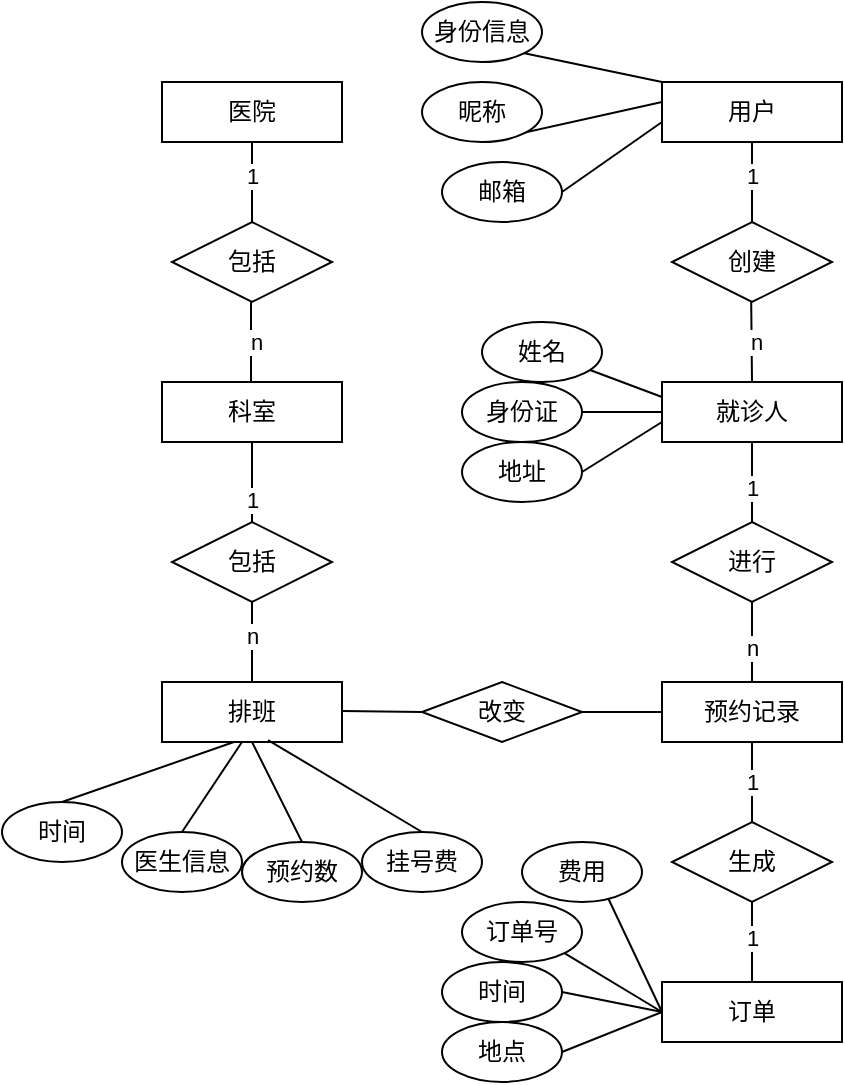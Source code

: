 <mxfile version="21.3.2" type="github">
  <diagram id="R2lEEEUBdFMjLlhIrx00" name="Page-1">
    <mxGraphModel dx="1159" dy="880" grid="0" gridSize="10" guides="1" tooltips="1" connect="1" arrows="1" fold="1" page="1" pageScale="1" pageWidth="850" pageHeight="1100" math="0" shadow="0" extFonts="Permanent Marker^https://fonts.googleapis.com/css?family=Permanent+Marker">
      <root>
        <mxCell id="0" />
        <mxCell id="1" parent="0" />
        <mxCell id="BuVAnKbiThBWOEjmwotV-1" value="医院" style="rounded=0;whiteSpace=wrap;html=1;" vertex="1" parent="1">
          <mxGeometry x="160" y="420" width="90" height="30" as="geometry" />
        </mxCell>
        <mxCell id="BuVAnKbiThBWOEjmwotV-2" value="科室" style="rounded=0;whiteSpace=wrap;html=1;" vertex="1" parent="1">
          <mxGeometry x="160" y="570" width="90" height="30" as="geometry" />
        </mxCell>
        <mxCell id="BuVAnKbiThBWOEjmwotV-3" value="" style="endArrow=none;html=1;rounded=0;exitX=0.5;exitY=0;exitDx=0;exitDy=0;" edge="1" parent="1">
          <mxGeometry width="50" height="50" relative="1" as="geometry">
            <mxPoint x="204.5" y="570" as="sourcePoint" />
            <mxPoint x="204.5" y="520" as="targetPoint" />
          </mxGeometry>
        </mxCell>
        <mxCell id="BuVAnKbiThBWOEjmwotV-20" value="n" style="edgeLabel;html=1;align=center;verticalAlign=middle;resizable=0;points=[];" vertex="1" connectable="0" parent="BuVAnKbiThBWOEjmwotV-3">
          <mxGeometry x="-0.48" y="-1" relative="1" as="geometry">
            <mxPoint x="1" y="-7" as="offset" />
          </mxGeometry>
        </mxCell>
        <mxCell id="BuVAnKbiThBWOEjmwotV-4" value="包括" style="rhombus;whiteSpace=wrap;html=1;" vertex="1" parent="1">
          <mxGeometry x="165" y="490" width="80" height="40" as="geometry" />
        </mxCell>
        <mxCell id="BuVAnKbiThBWOEjmwotV-5" value="" style="endArrow=none;html=1;rounded=0;entryX=0.5;entryY=1;entryDx=0;entryDy=0;exitX=0.5;exitY=0;exitDx=0;exitDy=0;" edge="1" parent="1" source="BuVAnKbiThBWOEjmwotV-4" target="BuVAnKbiThBWOEjmwotV-1">
          <mxGeometry width="50" height="50" relative="1" as="geometry">
            <mxPoint x="270" y="680" as="sourcePoint" />
            <mxPoint x="320" y="630" as="targetPoint" />
          </mxGeometry>
        </mxCell>
        <mxCell id="BuVAnKbiThBWOEjmwotV-16" value="1" style="edgeLabel;html=1;align=center;verticalAlign=middle;resizable=0;points=[];" vertex="1" connectable="0" parent="BuVAnKbiThBWOEjmwotV-5">
          <mxGeometry x="0.44" y="-1" relative="1" as="geometry">
            <mxPoint x="-1" y="6" as="offset" />
          </mxGeometry>
        </mxCell>
        <mxCell id="BuVAnKbiThBWOEjmwotV-6" value="排班" style="rounded=0;whiteSpace=wrap;html=1;" vertex="1" parent="1">
          <mxGeometry x="160" y="720" width="90" height="30" as="geometry" />
        </mxCell>
        <mxCell id="BuVAnKbiThBWOEjmwotV-11" value="用户" style="rounded=0;whiteSpace=wrap;html=1;" vertex="1" parent="1">
          <mxGeometry x="410" y="420" width="90" height="30" as="geometry" />
        </mxCell>
        <mxCell id="BuVAnKbiThBWOEjmwotV-12" value="就诊人" style="rounded=0;whiteSpace=wrap;html=1;" vertex="1" parent="1">
          <mxGeometry x="410" y="570" width="90" height="30" as="geometry" />
        </mxCell>
        <mxCell id="BuVAnKbiThBWOEjmwotV-13" value="" style="endArrow=none;html=1;rounded=0;exitX=0.5;exitY=0;exitDx=0;exitDy=0;" edge="1" parent="1" source="BuVAnKbiThBWOEjmwotV-6" target="BuVAnKbiThBWOEjmwotV-14">
          <mxGeometry width="50" height="50" relative="1" as="geometry">
            <mxPoint x="205" y="700" as="sourcePoint" />
            <mxPoint x="205" y="580" as="targetPoint" />
          </mxGeometry>
        </mxCell>
        <mxCell id="BuVAnKbiThBWOEjmwotV-18" value="n" style="edgeLabel;html=1;align=center;verticalAlign=middle;resizable=0;points=[];" vertex="1" connectable="0" parent="BuVAnKbiThBWOEjmwotV-13">
          <mxGeometry x="0.44" y="1" relative="1" as="geometry">
            <mxPoint x="1" y="6" as="offset" />
          </mxGeometry>
        </mxCell>
        <mxCell id="BuVAnKbiThBWOEjmwotV-14" value="包括" style="rhombus;whiteSpace=wrap;html=1;" vertex="1" parent="1">
          <mxGeometry x="165" y="640" width="80" height="40" as="geometry" />
        </mxCell>
        <mxCell id="BuVAnKbiThBWOEjmwotV-15" value="" style="endArrow=none;html=1;rounded=0;entryX=0.5;entryY=1;entryDx=0;entryDy=0;exitX=0.5;exitY=0;exitDx=0;exitDy=0;" edge="1" parent="1" source="BuVAnKbiThBWOEjmwotV-14" target="BuVAnKbiThBWOEjmwotV-2">
          <mxGeometry width="50" height="50" relative="1" as="geometry">
            <mxPoint x="270" y="810" as="sourcePoint" />
            <mxPoint x="205" y="580" as="targetPoint" />
          </mxGeometry>
        </mxCell>
        <mxCell id="BuVAnKbiThBWOEjmwotV-17" value="1" style="edgeLabel;html=1;align=center;verticalAlign=middle;resizable=0;points=[];" vertex="1" connectable="0" parent="BuVAnKbiThBWOEjmwotV-15">
          <mxGeometry x="-0.44" relative="1" as="geometry">
            <mxPoint as="offset" />
          </mxGeometry>
        </mxCell>
        <mxCell id="BuVAnKbiThBWOEjmwotV-23" value="" style="endArrow=none;html=1;rounded=0;exitX=0.5;exitY=0;exitDx=0;exitDy=0;" edge="1" parent="1" source="BuVAnKbiThBWOEjmwotV-12">
          <mxGeometry width="50" height="50" relative="1" as="geometry">
            <mxPoint x="454.5" y="570" as="sourcePoint" />
            <mxPoint x="454.5" y="520" as="targetPoint" />
          </mxGeometry>
        </mxCell>
        <mxCell id="BuVAnKbiThBWOEjmwotV-24" value="n" style="edgeLabel;html=1;align=center;verticalAlign=middle;resizable=0;points=[];" vertex="1" connectable="0" parent="BuVAnKbiThBWOEjmwotV-23">
          <mxGeometry x="-0.48" y="-1" relative="1" as="geometry">
            <mxPoint x="1" y="-7" as="offset" />
          </mxGeometry>
        </mxCell>
        <mxCell id="BuVAnKbiThBWOEjmwotV-25" value="创建" style="rhombus;whiteSpace=wrap;html=1;" vertex="1" parent="1">
          <mxGeometry x="415" y="490" width="80" height="40" as="geometry" />
        </mxCell>
        <mxCell id="BuVAnKbiThBWOEjmwotV-26" value="" style="endArrow=none;html=1;rounded=0;entryX=0.5;entryY=1;entryDx=0;entryDy=0;exitX=0.5;exitY=0;exitDx=0;exitDy=0;" edge="1" parent="1" source="BuVAnKbiThBWOEjmwotV-25" target="BuVAnKbiThBWOEjmwotV-11">
          <mxGeometry width="50" height="50" relative="1" as="geometry">
            <mxPoint x="520" y="680" as="sourcePoint" />
            <mxPoint x="455" y="450" as="targetPoint" />
          </mxGeometry>
        </mxCell>
        <mxCell id="BuVAnKbiThBWOEjmwotV-27" value="1" style="edgeLabel;html=1;align=center;verticalAlign=middle;resizable=0;points=[];" vertex="1" connectable="0" parent="BuVAnKbiThBWOEjmwotV-26">
          <mxGeometry x="0.44" y="-1" relative="1" as="geometry">
            <mxPoint x="-1" y="6" as="offset" />
          </mxGeometry>
        </mxCell>
        <mxCell id="BuVAnKbiThBWOEjmwotV-29" value="预约记录" style="rounded=0;whiteSpace=wrap;html=1;" vertex="1" parent="1">
          <mxGeometry x="410" y="720" width="90" height="30" as="geometry" />
        </mxCell>
        <mxCell id="BuVAnKbiThBWOEjmwotV-30" value="" style="endArrow=none;html=1;rounded=0;exitX=0.5;exitY=0;exitDx=0;exitDy=0;" edge="1" parent="1" source="BuVAnKbiThBWOEjmwotV-29" target="BuVAnKbiThBWOEjmwotV-31">
          <mxGeometry width="50" height="50" relative="1" as="geometry">
            <mxPoint x="520" y="800" as="sourcePoint" />
            <mxPoint x="455" y="570" as="targetPoint" />
          </mxGeometry>
        </mxCell>
        <mxCell id="BuVAnKbiThBWOEjmwotV-46" value="n" style="edgeLabel;html=1;align=center;verticalAlign=middle;resizable=0;points=[];" vertex="1" connectable="0" parent="BuVAnKbiThBWOEjmwotV-30">
          <mxGeometry x="-0.44" y="-2" relative="1" as="geometry">
            <mxPoint x="-2" y="-6" as="offset" />
          </mxGeometry>
        </mxCell>
        <mxCell id="BuVAnKbiThBWOEjmwotV-31" value="进行" style="rhombus;whiteSpace=wrap;html=1;" vertex="1" parent="1">
          <mxGeometry x="415" y="640" width="80" height="40" as="geometry" />
        </mxCell>
        <mxCell id="BuVAnKbiThBWOEjmwotV-32" value="" style="endArrow=none;html=1;rounded=0;exitX=0.5;exitY=0;exitDx=0;exitDy=0;" edge="1" parent="1" source="BuVAnKbiThBWOEjmwotV-31">
          <mxGeometry width="50" height="50" relative="1" as="geometry">
            <mxPoint x="520" y="800" as="sourcePoint" />
            <mxPoint x="455" y="600" as="targetPoint" />
          </mxGeometry>
        </mxCell>
        <mxCell id="BuVAnKbiThBWOEjmwotV-44" value="1" style="edgeLabel;html=1;align=center;verticalAlign=middle;resizable=0;points=[];" vertex="1" connectable="0" parent="BuVAnKbiThBWOEjmwotV-32">
          <mxGeometry x="-0.48" y="2" relative="1" as="geometry">
            <mxPoint x="2" y="-7" as="offset" />
          </mxGeometry>
        </mxCell>
        <mxCell id="BuVAnKbiThBWOEjmwotV-35" value="订单" style="rounded=0;whiteSpace=wrap;html=1;" vertex="1" parent="1">
          <mxGeometry x="410" y="870" width="90" height="30" as="geometry" />
        </mxCell>
        <mxCell id="BuVAnKbiThBWOEjmwotV-36" value="" style="endArrow=none;html=1;rounded=0;exitX=0.5;exitY=0;exitDx=0;exitDy=0;" edge="1" parent="1" source="BuVAnKbiThBWOEjmwotV-35" target="BuVAnKbiThBWOEjmwotV-37">
          <mxGeometry width="50" height="50" relative="1" as="geometry">
            <mxPoint x="520" y="950" as="sourcePoint" />
            <mxPoint x="455" y="720" as="targetPoint" />
          </mxGeometry>
        </mxCell>
        <mxCell id="BuVAnKbiThBWOEjmwotV-42" value="1" style="edgeLabel;html=1;align=center;verticalAlign=middle;resizable=0;points=[];" vertex="1" connectable="0" parent="BuVAnKbiThBWOEjmwotV-36">
          <mxGeometry x="0.48" y="1" relative="1" as="geometry">
            <mxPoint x="1" y="7" as="offset" />
          </mxGeometry>
        </mxCell>
        <mxCell id="BuVAnKbiThBWOEjmwotV-37" value="生成" style="rhombus;whiteSpace=wrap;html=1;" vertex="1" parent="1">
          <mxGeometry x="415" y="790" width="80" height="40" as="geometry" />
        </mxCell>
        <mxCell id="BuVAnKbiThBWOEjmwotV-38" value="" style="endArrow=none;html=1;rounded=0;exitX=0.5;exitY=0;exitDx=0;exitDy=0;" edge="1" parent="1" source="BuVAnKbiThBWOEjmwotV-37">
          <mxGeometry width="50" height="50" relative="1" as="geometry">
            <mxPoint x="520" y="950" as="sourcePoint" />
            <mxPoint x="455" y="750" as="targetPoint" />
          </mxGeometry>
        </mxCell>
        <mxCell id="BuVAnKbiThBWOEjmwotV-40" value="1" style="edgeLabel;html=1;align=center;verticalAlign=middle;resizable=0;points=[];" vertex="1" connectable="0" parent="BuVAnKbiThBWOEjmwotV-38">
          <mxGeometry x="0.5" relative="1" as="geometry">
            <mxPoint y="10" as="offset" />
          </mxGeometry>
        </mxCell>
        <mxCell id="BuVAnKbiThBWOEjmwotV-49" value="" style="endArrow=none;html=1;rounded=0;entryX=0.4;entryY=1;entryDx=0;entryDy=0;entryPerimeter=0;exitX=0.5;exitY=0;exitDx=0;exitDy=0;" edge="1" parent="1" source="BuVAnKbiThBWOEjmwotV-50" target="BuVAnKbiThBWOEjmwotV-6">
          <mxGeometry width="50" height="50" relative="1" as="geometry">
            <mxPoint x="140" y="790" as="sourcePoint" />
            <mxPoint x="170" y="770" as="targetPoint" />
          </mxGeometry>
        </mxCell>
        <mxCell id="BuVAnKbiThBWOEjmwotV-50" value="时间" style="ellipse;whiteSpace=wrap;html=1;" vertex="1" parent="1">
          <mxGeometry x="80" y="780" width="60" height="30" as="geometry" />
        </mxCell>
        <mxCell id="BuVAnKbiThBWOEjmwotV-51" value="" style="endArrow=none;html=1;rounded=0;exitX=0.5;exitY=0;exitDx=0;exitDy=0;" edge="1" parent="1" source="BuVAnKbiThBWOEjmwotV-52">
          <mxGeometry width="50" height="50" relative="1" as="geometry">
            <mxPoint x="190" y="800" as="sourcePoint" />
            <mxPoint x="200" y="750" as="targetPoint" />
          </mxGeometry>
        </mxCell>
        <mxCell id="BuVAnKbiThBWOEjmwotV-52" value="医生信息" style="ellipse;whiteSpace=wrap;html=1;" vertex="1" parent="1">
          <mxGeometry x="140" y="795" width="60" height="30" as="geometry" />
        </mxCell>
        <mxCell id="BuVAnKbiThBWOEjmwotV-53" value="" style="endArrow=none;html=1;rounded=0;entryX=0.5;entryY=1;entryDx=0;entryDy=0;exitX=0.5;exitY=0;exitDx=0;exitDy=0;" edge="1" parent="1" source="BuVAnKbiThBWOEjmwotV-54" target="BuVAnKbiThBWOEjmwotV-6">
          <mxGeometry width="50" height="50" relative="1" as="geometry">
            <mxPoint x="240" y="800" as="sourcePoint" />
            <mxPoint x="280" y="770" as="targetPoint" />
          </mxGeometry>
        </mxCell>
        <mxCell id="BuVAnKbiThBWOEjmwotV-54" value="预约数" style="ellipse;whiteSpace=wrap;html=1;" vertex="1" parent="1">
          <mxGeometry x="200" y="800" width="60" height="30" as="geometry" />
        </mxCell>
        <mxCell id="BuVAnKbiThBWOEjmwotV-56" value="" style="endArrow=none;html=1;rounded=0;entryX=0.589;entryY=0.967;entryDx=0;entryDy=0;entryPerimeter=0;exitX=0.5;exitY=0;exitDx=0;exitDy=0;" edge="1" parent="1" source="BuVAnKbiThBWOEjmwotV-57" target="BuVAnKbiThBWOEjmwotV-6">
          <mxGeometry width="50" height="50" relative="1" as="geometry">
            <mxPoint x="280" y="790" as="sourcePoint" />
            <mxPoint x="330" y="760" as="targetPoint" />
          </mxGeometry>
        </mxCell>
        <mxCell id="BuVAnKbiThBWOEjmwotV-57" value="挂号费" style="ellipse;whiteSpace=wrap;html=1;" vertex="1" parent="1">
          <mxGeometry x="260" y="795" width="60" height="30" as="geometry" />
        </mxCell>
        <mxCell id="BuVAnKbiThBWOEjmwotV-58" value="" style="endArrow=none;html=1;rounded=0;exitX=0.5;exitY=1;exitDx=0;exitDy=0;" edge="1" parent="1" source="BuVAnKbiThBWOEjmwotV-68">
          <mxGeometry width="50" height="50" relative="1" as="geometry">
            <mxPoint x="490" y="380" as="sourcePoint" />
            <mxPoint x="410" y="430" as="targetPoint" />
            <Array as="points" />
          </mxGeometry>
        </mxCell>
        <mxCell id="BuVAnKbiThBWOEjmwotV-62" value="" style="endArrow=none;html=1;rounded=0;exitX=0;exitY=0.25;exitDx=0;exitDy=0;" edge="1" parent="1" source="BuVAnKbiThBWOEjmwotV-12" target="BuVAnKbiThBWOEjmwotV-63">
          <mxGeometry width="50" height="50" relative="1" as="geometry">
            <mxPoint x="330" y="570" as="sourcePoint" />
            <mxPoint x="370" y="550" as="targetPoint" />
          </mxGeometry>
        </mxCell>
        <mxCell id="BuVAnKbiThBWOEjmwotV-63" value="姓名" style="ellipse;whiteSpace=wrap;html=1;" vertex="1" parent="1">
          <mxGeometry x="320" y="540" width="60" height="30" as="geometry" />
        </mxCell>
        <mxCell id="BuVAnKbiThBWOEjmwotV-64" value="" style="endArrow=none;html=1;rounded=0;entryX=0;entryY=0.5;entryDx=0;entryDy=0;exitX=1;exitY=0.5;exitDx=0;exitDy=0;" edge="1" parent="1" source="BuVAnKbiThBWOEjmwotV-65" target="BuVAnKbiThBWOEjmwotV-12">
          <mxGeometry width="50" height="50" relative="1" as="geometry">
            <mxPoint x="370" y="600" as="sourcePoint" />
            <mxPoint x="400" y="590" as="targetPoint" />
          </mxGeometry>
        </mxCell>
        <mxCell id="BuVAnKbiThBWOEjmwotV-65" value="身份证" style="ellipse;whiteSpace=wrap;html=1;" vertex="1" parent="1">
          <mxGeometry x="310" y="570" width="60" height="30" as="geometry" />
        </mxCell>
        <mxCell id="BuVAnKbiThBWOEjmwotV-66" value="" style="endArrow=none;html=1;rounded=0;exitX=1;exitY=0.5;exitDx=0;exitDy=0;" edge="1" parent="1" source="BuVAnKbiThBWOEjmwotV-67">
          <mxGeometry width="50" height="50" relative="1" as="geometry">
            <mxPoint x="370" y="620" as="sourcePoint" />
            <mxPoint x="410" y="590" as="targetPoint" />
          </mxGeometry>
        </mxCell>
        <mxCell id="BuVAnKbiThBWOEjmwotV-67" value="地址" style="ellipse;whiteSpace=wrap;html=1;" vertex="1" parent="1">
          <mxGeometry x="310" y="600" width="60" height="30" as="geometry" />
        </mxCell>
        <mxCell id="BuVAnKbiThBWOEjmwotV-68" value="昵称" style="ellipse;whiteSpace=wrap;html=1;" vertex="1" parent="1">
          <mxGeometry x="290" y="420" width="60" height="30" as="geometry" />
        </mxCell>
        <mxCell id="BuVAnKbiThBWOEjmwotV-69" value="" style="endArrow=none;html=1;rounded=0;entryX=1;entryY=0.5;entryDx=0;entryDy=0;" edge="1" parent="1" target="BuVAnKbiThBWOEjmwotV-70">
          <mxGeometry width="50" height="50" relative="1" as="geometry">
            <mxPoint x="410" y="440" as="sourcePoint" />
            <mxPoint x="440" y="370" as="targetPoint" />
          </mxGeometry>
        </mxCell>
        <mxCell id="BuVAnKbiThBWOEjmwotV-70" value="邮箱" style="ellipse;whiteSpace=wrap;html=1;" vertex="1" parent="1">
          <mxGeometry x="300" y="460" width="60" height="30" as="geometry" />
        </mxCell>
        <mxCell id="BuVAnKbiThBWOEjmwotV-71" value="" style="endArrow=none;html=1;rounded=0;entryX=1;entryY=1;entryDx=0;entryDy=0;exitX=0;exitY=0;exitDx=0;exitDy=0;" edge="1" parent="1" source="BuVAnKbiThBWOEjmwotV-11" target="BuVAnKbiThBWOEjmwotV-72">
          <mxGeometry width="50" height="50" relative="1" as="geometry">
            <mxPoint x="450" y="420" as="sourcePoint" />
            <mxPoint x="390" y="390" as="targetPoint" />
          </mxGeometry>
        </mxCell>
        <mxCell id="BuVAnKbiThBWOEjmwotV-72" value="身份信息" style="ellipse;whiteSpace=wrap;html=1;" vertex="1" parent="1">
          <mxGeometry x="290" y="380" width="60" height="30" as="geometry" />
        </mxCell>
        <mxCell id="BuVAnKbiThBWOEjmwotV-73" value="" style="endArrow=none;html=1;rounded=0;exitX=0;exitY=0.5;exitDx=0;exitDy=0;entryX=1;entryY=1;entryDx=0;entryDy=0;" edge="1" parent="1" source="BuVAnKbiThBWOEjmwotV-35" target="BuVAnKbiThBWOEjmwotV-75">
          <mxGeometry width="50" height="50" relative="1" as="geometry">
            <mxPoint x="500" y="890" as="sourcePoint" />
            <mxPoint x="360" y="860" as="targetPoint" />
          </mxGeometry>
        </mxCell>
        <mxCell id="BuVAnKbiThBWOEjmwotV-75" value="订单号" style="ellipse;whiteSpace=wrap;html=1;" vertex="1" parent="1">
          <mxGeometry x="310" y="830" width="60" height="30" as="geometry" />
        </mxCell>
        <mxCell id="BuVAnKbiThBWOEjmwotV-76" value="" style="endArrow=none;html=1;rounded=0;entryX=0;entryY=0.5;entryDx=0;entryDy=0;exitX=1;exitY=0.5;exitDx=0;exitDy=0;" edge="1" parent="1" source="BuVAnKbiThBWOEjmwotV-77" target="BuVAnKbiThBWOEjmwotV-35">
          <mxGeometry width="50" height="50" relative="1" as="geometry">
            <mxPoint x="360" y="880" as="sourcePoint" />
            <mxPoint x="360" y="890" as="targetPoint" />
          </mxGeometry>
        </mxCell>
        <mxCell id="BuVAnKbiThBWOEjmwotV-77" value="时间" style="ellipse;whiteSpace=wrap;html=1;" vertex="1" parent="1">
          <mxGeometry x="300" y="860" width="60" height="30" as="geometry" />
        </mxCell>
        <mxCell id="BuVAnKbiThBWOEjmwotV-78" value="" style="endArrow=none;html=1;rounded=0;entryX=0;entryY=0.5;entryDx=0;entryDy=0;exitX=1;exitY=0.5;exitDx=0;exitDy=0;" edge="1" parent="1" source="BuVAnKbiThBWOEjmwotV-80" target="BuVAnKbiThBWOEjmwotV-35">
          <mxGeometry width="50" height="50" relative="1" as="geometry">
            <mxPoint x="360" y="900" as="sourcePoint" />
            <mxPoint x="390" y="910" as="targetPoint" />
          </mxGeometry>
        </mxCell>
        <mxCell id="BuVAnKbiThBWOEjmwotV-80" value="地点" style="ellipse;whiteSpace=wrap;html=1;" vertex="1" parent="1">
          <mxGeometry x="300" y="890" width="60" height="30" as="geometry" />
        </mxCell>
        <mxCell id="BuVAnKbiThBWOEjmwotV-81" value="" style="endArrow=none;html=1;rounded=0;exitX=0;exitY=0.5;exitDx=0;exitDy=0;entryX=0.717;entryY=0.933;entryDx=0;entryDy=0;entryPerimeter=0;" edge="1" parent="1" source="BuVAnKbiThBWOEjmwotV-35" target="BuVAnKbiThBWOEjmwotV-82">
          <mxGeometry width="50" height="50" relative="1" as="geometry">
            <mxPoint x="400" y="890" as="sourcePoint" />
            <mxPoint x="400" y="830" as="targetPoint" />
          </mxGeometry>
        </mxCell>
        <mxCell id="BuVAnKbiThBWOEjmwotV-82" value="费用" style="ellipse;whiteSpace=wrap;html=1;" vertex="1" parent="1">
          <mxGeometry x="340" y="800" width="60" height="30" as="geometry" />
        </mxCell>
        <mxCell id="BuVAnKbiThBWOEjmwotV-83" value="" style="endArrow=none;html=1;rounded=0;entryX=0;entryY=0.5;entryDx=0;entryDy=0;" edge="1" parent="1" target="BuVAnKbiThBWOEjmwotV-84">
          <mxGeometry width="50" height="50" relative="1" as="geometry">
            <mxPoint x="250" y="734.5" as="sourcePoint" />
            <mxPoint x="300" y="735" as="targetPoint" />
          </mxGeometry>
        </mxCell>
        <mxCell id="BuVAnKbiThBWOEjmwotV-84" value="改变" style="rhombus;whiteSpace=wrap;html=1;" vertex="1" parent="1">
          <mxGeometry x="290" y="720" width="80" height="30" as="geometry" />
        </mxCell>
        <mxCell id="BuVAnKbiThBWOEjmwotV-86" value="" style="endArrow=none;html=1;rounded=0;exitX=1;exitY=0.5;exitDx=0;exitDy=0;entryX=0;entryY=0.5;entryDx=0;entryDy=0;" edge="1" parent="1" source="BuVAnKbiThBWOEjmwotV-84" target="BuVAnKbiThBWOEjmwotV-29">
          <mxGeometry width="50" height="50" relative="1" as="geometry">
            <mxPoint x="370" y="730" as="sourcePoint" />
            <mxPoint x="420" y="680" as="targetPoint" />
          </mxGeometry>
        </mxCell>
      </root>
    </mxGraphModel>
  </diagram>
</mxfile>

